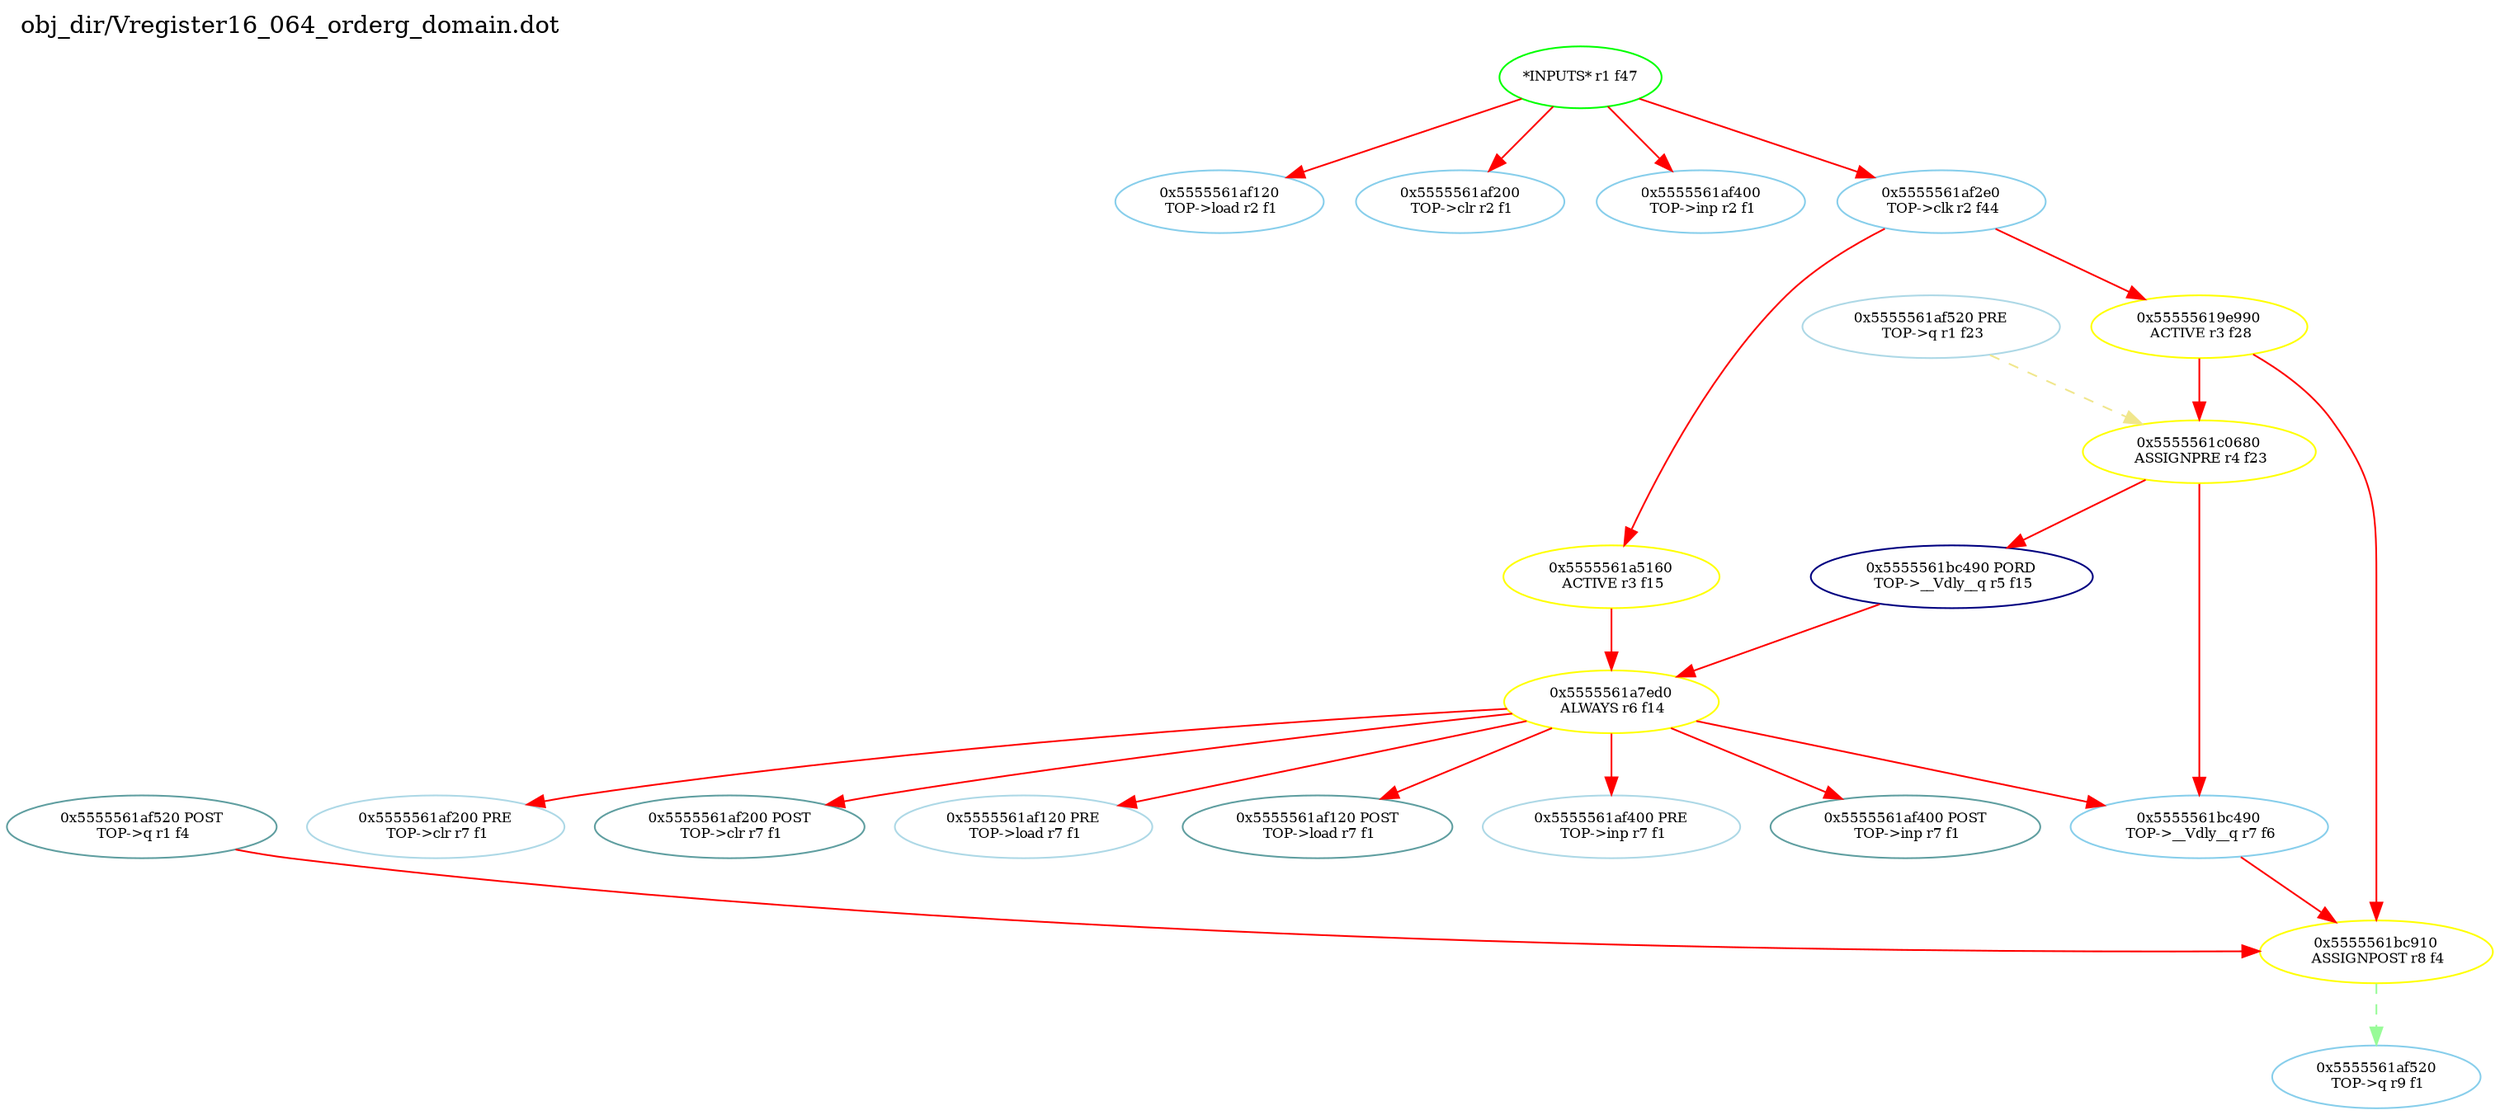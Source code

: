 digraph v3graph {
	graph	[label="obj_dir/Vregister16_064_orderg_domain.dot",
		 labelloc=t, labeljust=l,
		 //size="7.5,10",
		 rankdir=TB];
	n0x5555561aef60_0	[fontsize=8 label="0x5555561af520 POST\n TOP->q r1 f4", color=CadetBlue];
	n0x5555561aef60_1	[fontsize=8 label="0x5555561af520 PRE\n TOP->q r1 f23", color=lightblue];
	n2	[fontsize=8 label="*INPUTS* r1 f47", color=green];
	n0x5555561aef60_3	[fontsize=8 label="0x5555561af120\n TOP->load r2 f1", color=skyblue];
	n0x5555561aef60_4	[fontsize=8 label="0x5555561af200\n TOP->clr r2 f1", color=skyblue];
	n0x5555561aef60_5	[fontsize=8 label="0x5555561af400\n TOP->inp r2 f1", color=skyblue];
	n0x5555561aef60_6	[fontsize=8 label="0x5555561af2e0\n TOP->clk r2 f44", color=skyblue];
	n0x5555561aef60_7	[fontsize=8 label="0x5555561a5160\n ACTIVE r3 f15", color=yellow];
	n0x5555561aef60_8	[fontsize=8 label="0x55555619e990\n ACTIVE r3 f28", color=yellow];
	n0x5555561aef60_9	[fontsize=8 label="0x5555561c0680\n ASSIGNPRE r4 f23", color=yellow];
	n0x5555561aef60_10	[fontsize=8 label="0x5555561bc490 PORD\n TOP->__Vdly__q r5 f15", color=NavyBlue];
	n0x5555561aef60_11	[fontsize=8 label="0x5555561a7ed0\n ALWAYS r6 f14", color=yellow];
	n0x5555561aef60_12	[fontsize=8 label="0x5555561af200 PRE\n TOP->clr r7 f1", color=lightblue];
	n0x5555561aef60_13	[fontsize=8 label="0x5555561af200 POST\n TOP->clr r7 f1", color=CadetBlue];
	n0x5555561aef60_14	[fontsize=8 label="0x5555561af120 PRE\n TOP->load r7 f1", color=lightblue];
	n0x5555561aef60_15	[fontsize=8 label="0x5555561af120 POST\n TOP->load r7 f1", color=CadetBlue];
	n0x5555561aef60_16	[fontsize=8 label="0x5555561af400 PRE\n TOP->inp r7 f1", color=lightblue];
	n0x5555561aef60_17	[fontsize=8 label="0x5555561af400 POST\n TOP->inp r7 f1", color=CadetBlue];
	n0x5555561aef60_18	[fontsize=8 label="0x5555561bc490\n TOP->__Vdly__q r7 f6", color=skyblue];
	n0x5555561aef60_19	[fontsize=8 label="0x5555561bc910\n ASSIGNPOST r8 f4", color=yellow];
	n0x5555561aef60_20	[fontsize=8 label="0x5555561af520\n TOP->q r9 f1", color=skyblue];
	n0x5555561aef60_0 -> n0x5555561aef60_19 [fontsize=8 label="" weight=2 color=red];
	n0x5555561aef60_1 -> n0x5555561aef60_9 [fontsize=8 label="" weight=3 color=khaki style=dashed];
	n2 -> n0x5555561aef60_3 [fontsize=8 label="" weight=1 color=red];
	n2 -> n0x5555561aef60_4 [fontsize=8 label="" weight=1 color=red];
	n2 -> n0x5555561aef60_5 [fontsize=8 label="" weight=1 color=red];
	n2 -> n0x5555561aef60_6 [fontsize=8 label="" weight=1 color=red];
	n0x5555561aef60_6 -> n0x5555561aef60_7 [fontsize=8 label="" weight=8 color=red];
	n0x5555561aef60_6 -> n0x5555561aef60_8 [fontsize=8 label="" weight=8 color=red];
	n0x5555561aef60_7 -> n0x5555561aef60_11 [fontsize=8 label="" weight=32 color=red];
	n0x5555561aef60_8 -> n0x5555561aef60_9 [fontsize=8 label="" weight=32 color=red];
	n0x5555561aef60_8 -> n0x5555561aef60_19 [fontsize=8 label="" weight=32 color=red];
	n0x5555561aef60_9 -> n0x5555561aef60_10 [fontsize=8 label="" weight=32 color=red];
	n0x5555561aef60_9 -> n0x5555561aef60_18 [fontsize=8 label="" weight=32 color=red];
	n0x5555561aef60_10 -> n0x5555561aef60_11 [fontsize=8 label="" weight=32 color=red];
	n0x5555561aef60_11 -> n0x5555561aef60_12 [fontsize=8 label="" weight=32 color=red];
	n0x5555561aef60_11 -> n0x5555561aef60_13 [fontsize=8 label="" weight=2 color=red];
	n0x5555561aef60_11 -> n0x5555561aef60_14 [fontsize=8 label="" weight=32 color=red];
	n0x5555561aef60_11 -> n0x5555561aef60_15 [fontsize=8 label="" weight=2 color=red];
	n0x5555561aef60_11 -> n0x5555561aef60_16 [fontsize=8 label="" weight=32 color=red];
	n0x5555561aef60_11 -> n0x5555561aef60_17 [fontsize=8 label="" weight=2 color=red];
	n0x5555561aef60_11 -> n0x5555561aef60_18 [fontsize=8 label="" weight=32 color=red];
	n0x5555561aef60_18 -> n0x5555561aef60_19 [fontsize=8 label="" weight=8 color=red];
	n0x5555561aef60_19 -> n0x5555561aef60_20 [fontsize=8 label="" weight=1 color=PaleGreen style=dashed];
}
